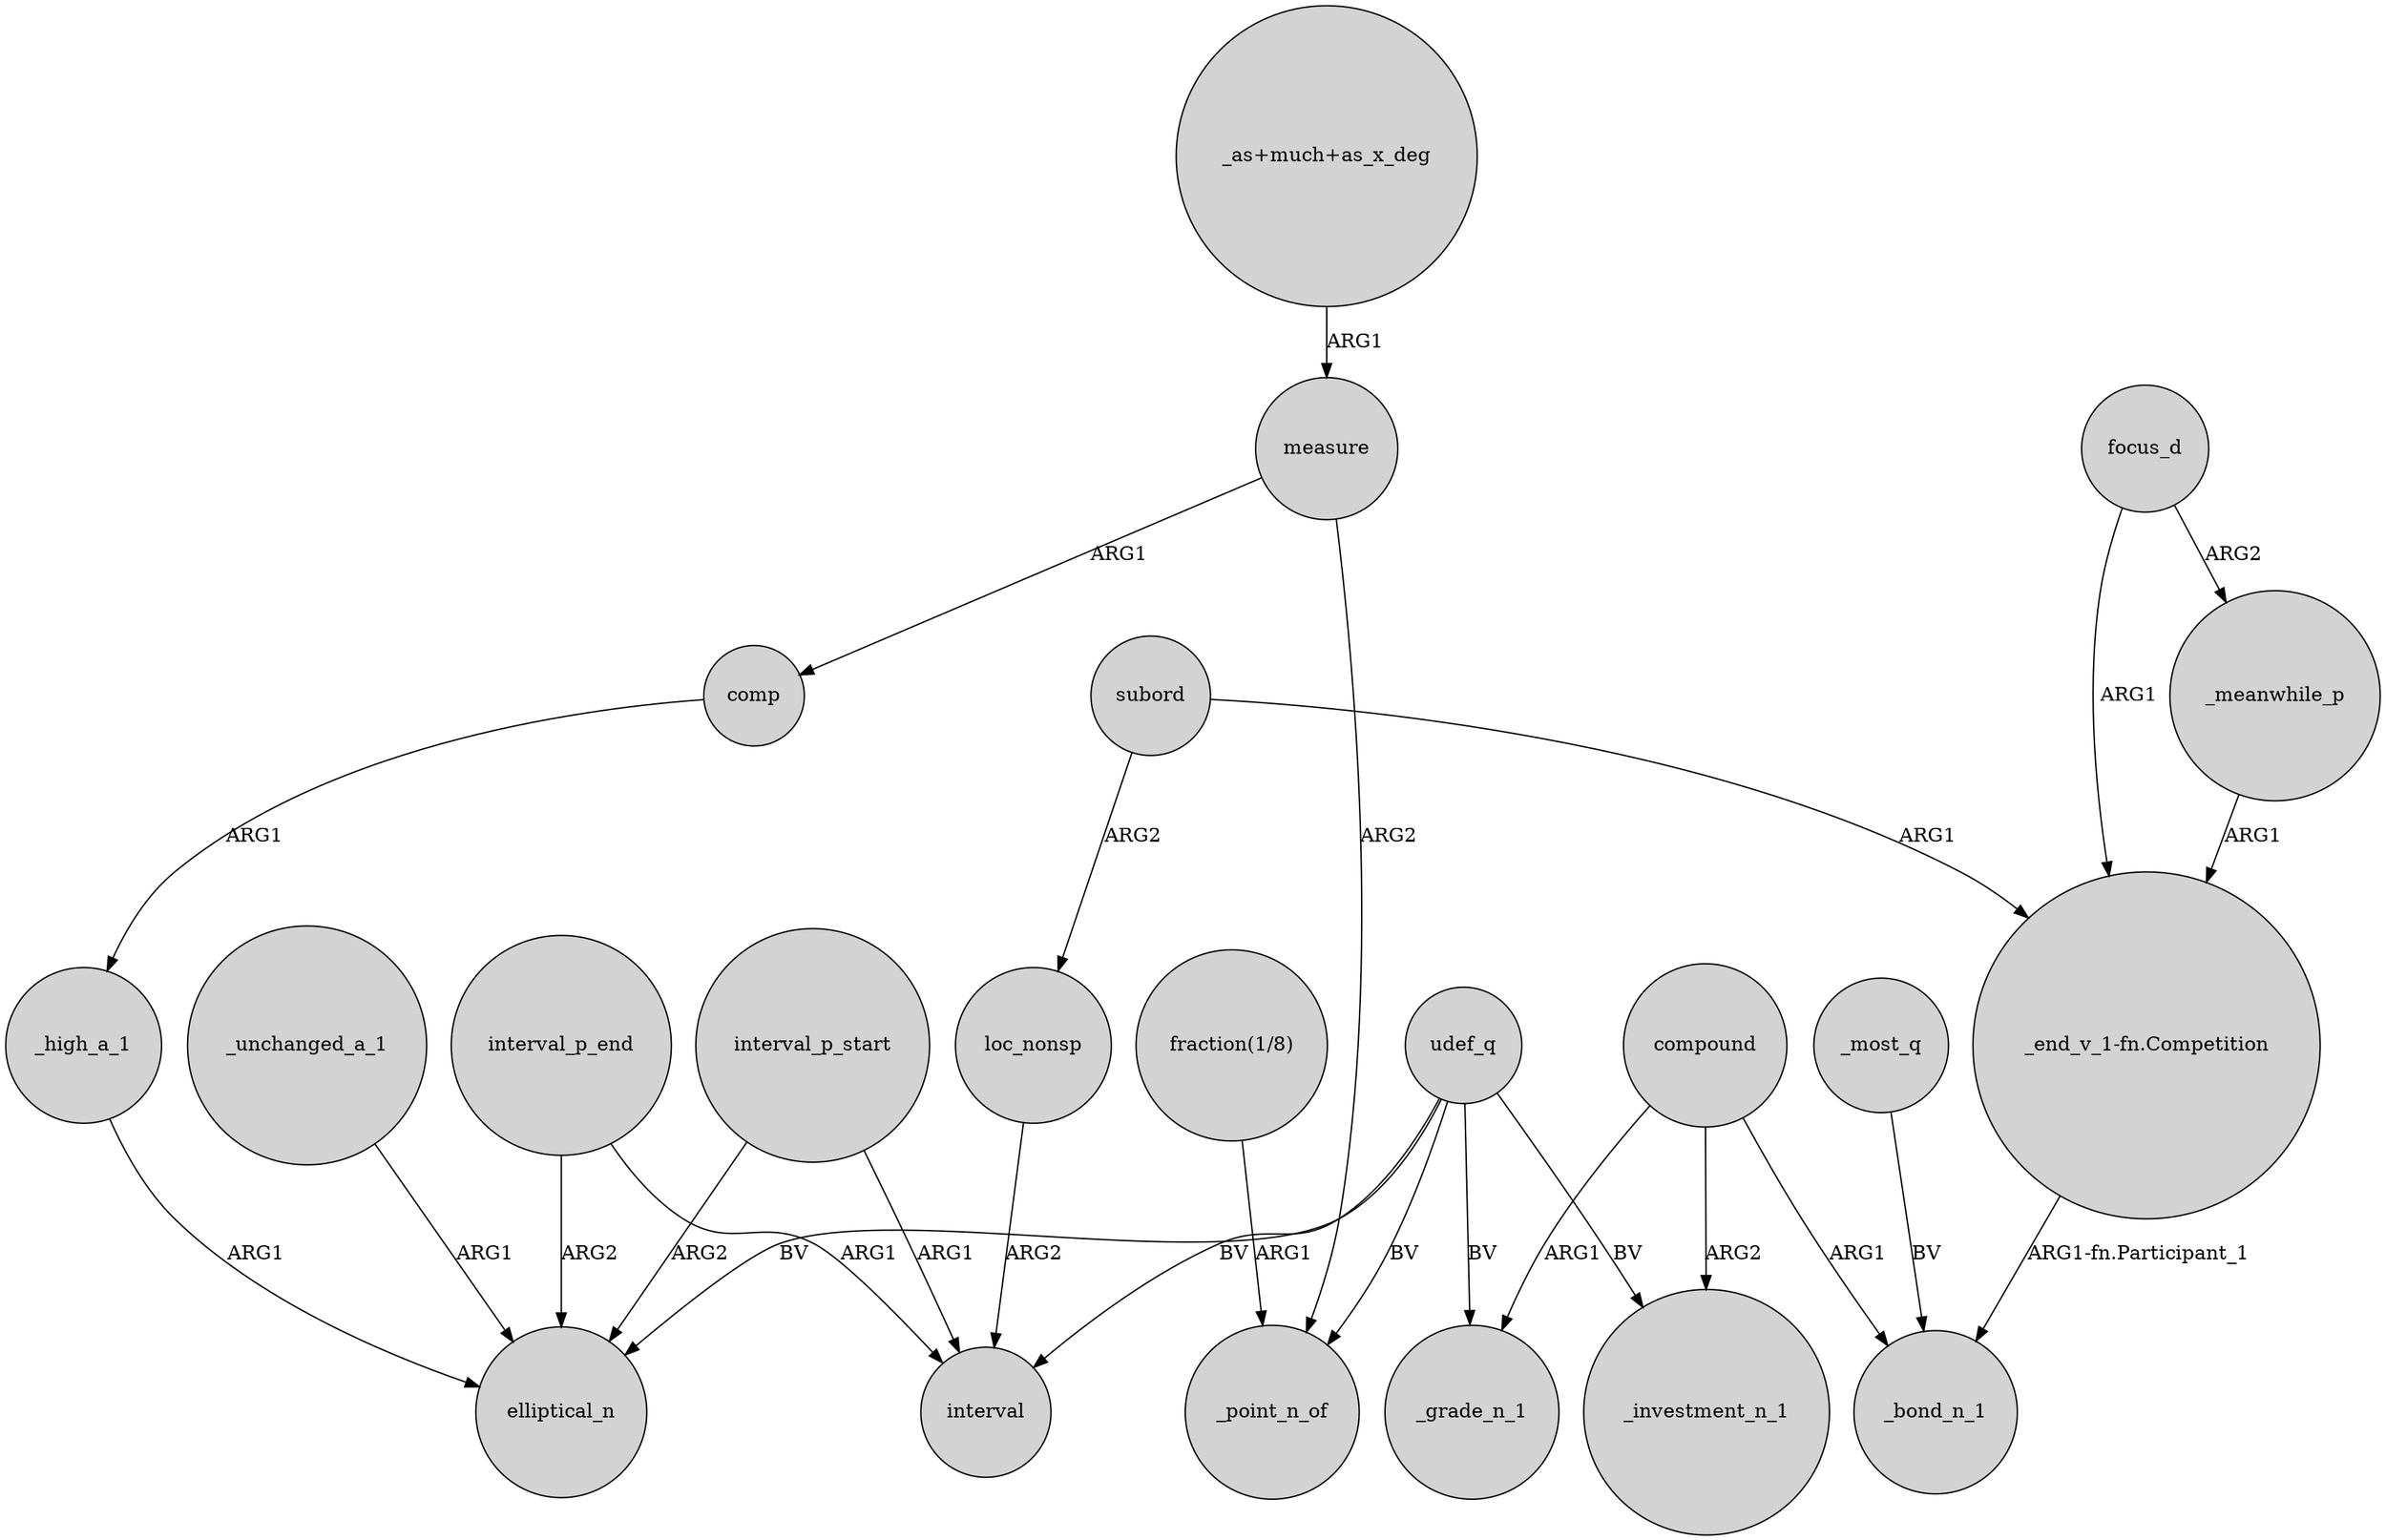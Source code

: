 digraph {
	node [shape=circle style=filled]
	loc_nonsp -> interval [label=ARG2]
	interval_p_end -> elliptical_n [label=ARG2]
	compound -> _investment_n_1 [label=ARG2]
	interval_p_start -> elliptical_n [label=ARG2]
	_most_q -> _bond_n_1 [label=BV]
	compound -> _bond_n_1 [label=ARG1]
	udef_q -> interval [label=BV]
	compound -> _grade_n_1 [label=ARG1]
	focus_d -> "_end_v_1-fn.Competition" [label=ARG1]
	_high_a_1 -> elliptical_n [label=ARG1]
	"fraction(1/8)" -> _point_n_of [label=ARG1]
	"_as+much+as_x_deg" -> measure [label=ARG1]
	subord -> loc_nonsp [label=ARG2]
	interval_p_start -> interval [label=ARG1]
	comp -> _high_a_1 [label=ARG1]
	measure -> _point_n_of [label=ARG2]
	focus_d -> _meanwhile_p [label=ARG2]
	_meanwhile_p -> "_end_v_1-fn.Competition" [label=ARG1]
	_unchanged_a_1 -> elliptical_n [label=ARG1]
	interval_p_end -> interval [label=ARG1]
	udef_q -> _grade_n_1 [label=BV]
	udef_q -> _investment_n_1 [label=BV]
	measure -> comp [label=ARG1]
	subord -> "_end_v_1-fn.Competition" [label=ARG1]
	udef_q -> elliptical_n [label=BV]
	udef_q -> _point_n_of [label=BV]
	"_end_v_1-fn.Competition" -> _bond_n_1 [label="ARG1-fn.Participant_1"]
}
